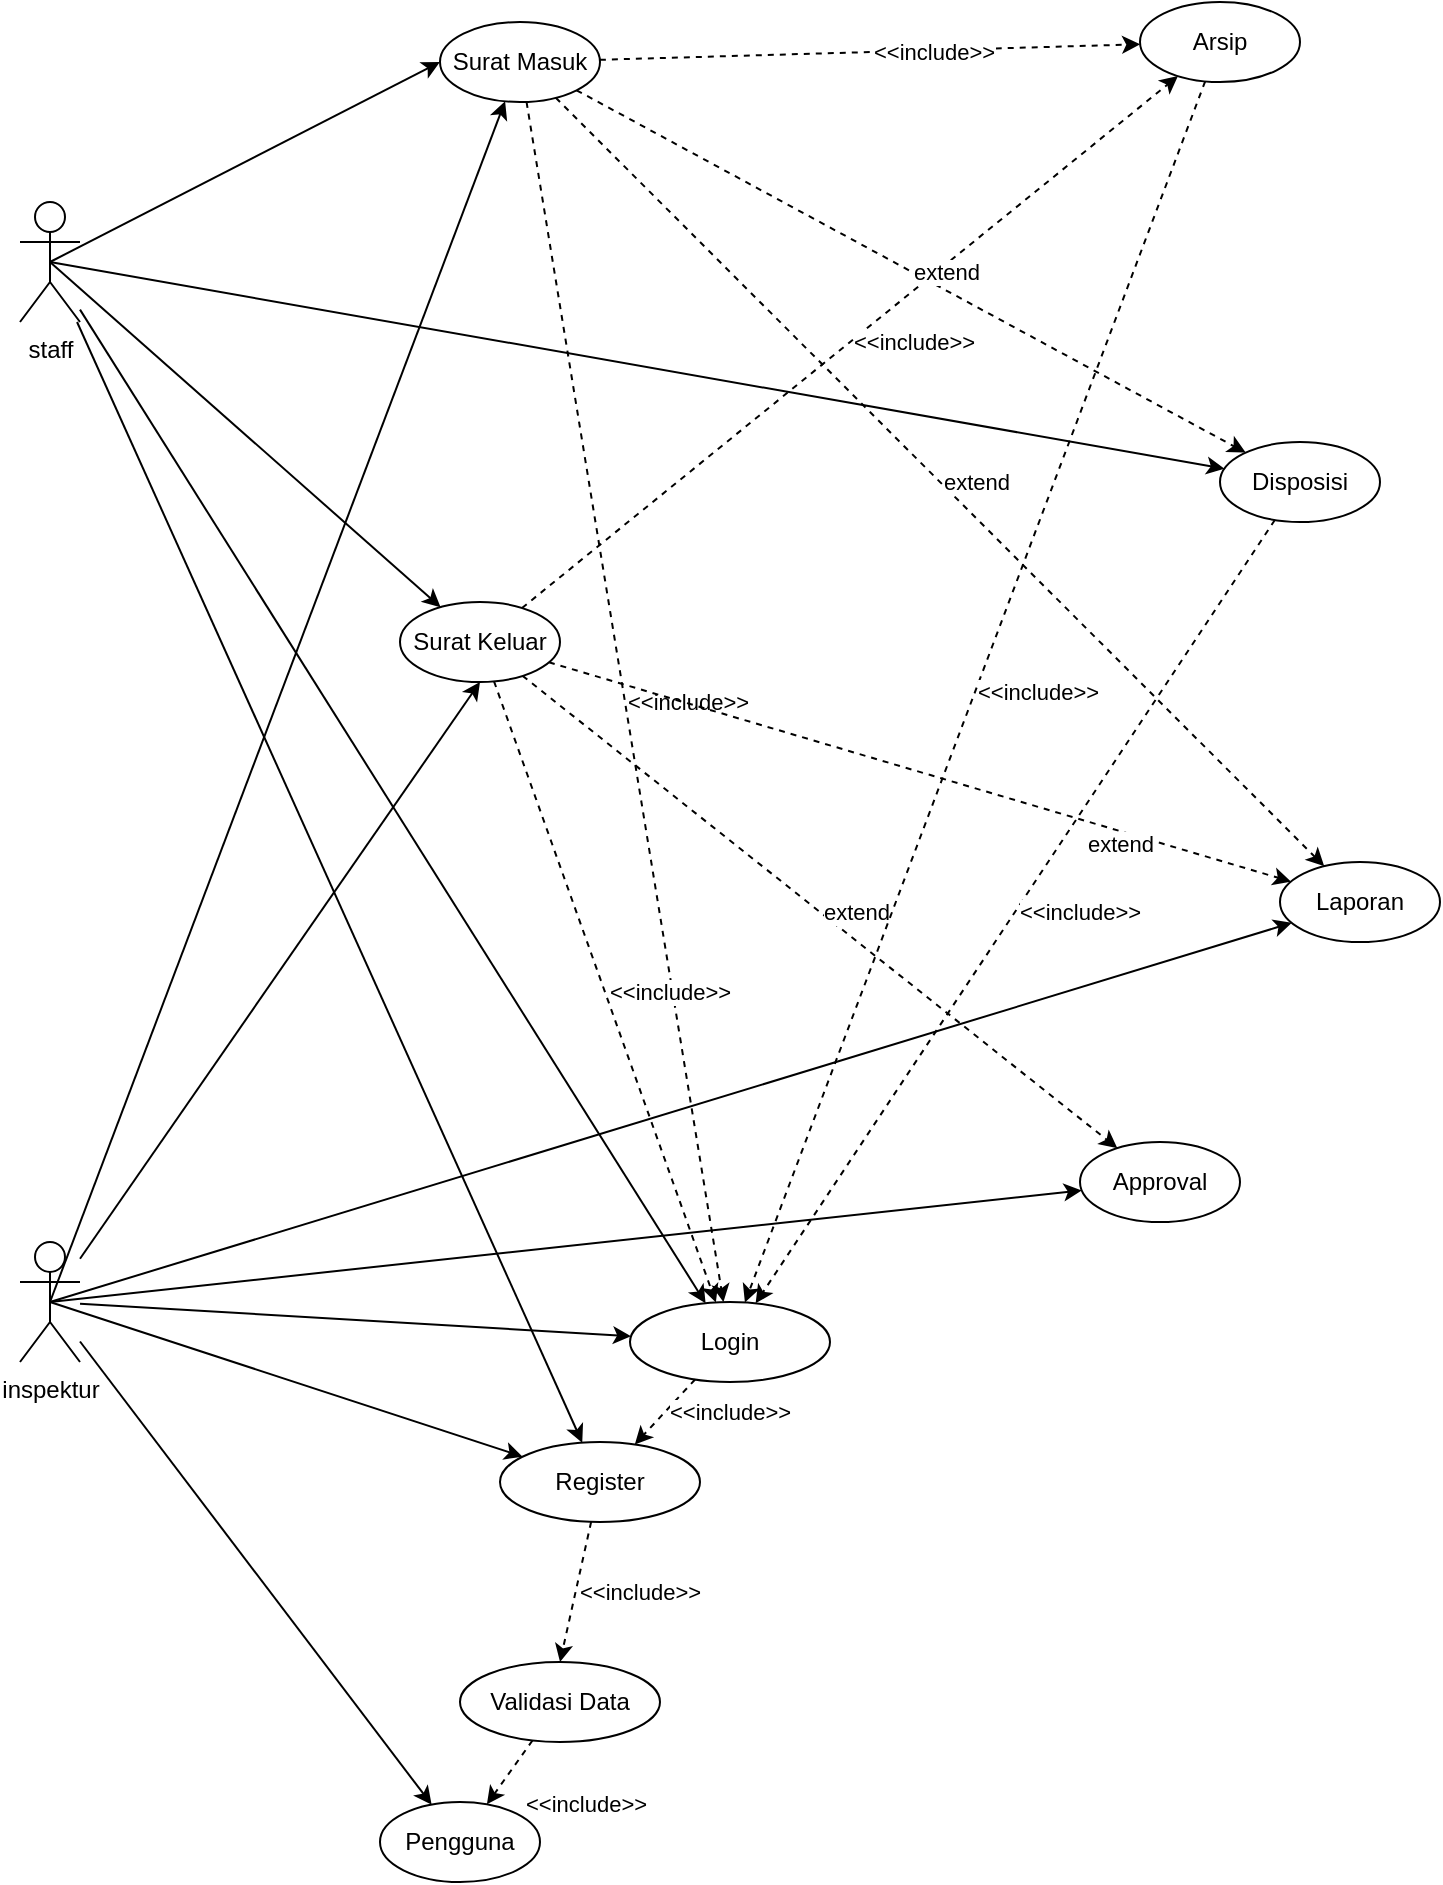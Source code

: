 <mxfile version="21.1.6" type="github">
  <diagram name="Page-1" id="hyMsCgIPcJeNSZvqZAOg">
    <mxGraphModel dx="1354" dy="657" grid="1" gridSize="10" guides="1" tooltips="1" connect="1" arrows="1" fold="1" page="1" pageScale="1" pageWidth="850" pageHeight="1100" math="0" shadow="0">
      <root>
        <mxCell id="0" />
        <mxCell id="1" parent="0" />
        <mxCell id="cplB73M7RJZwCSe0u48R-4" style="rounded=0;orthogonalLoop=1;jettySize=auto;html=1;exitX=0.5;exitY=0.5;exitDx=0;exitDy=0;exitPerimeter=0;entryX=0;entryY=0.5;entryDx=0;entryDy=0;" edge="1" parent="1" source="cplB73M7RJZwCSe0u48R-1" target="cplB73M7RJZwCSe0u48R-3">
          <mxGeometry relative="1" as="geometry" />
        </mxCell>
        <mxCell id="cplB73M7RJZwCSe0u48R-16" style="rounded=0;orthogonalLoop=1;jettySize=auto;html=1;" edge="1" parent="1" source="cplB73M7RJZwCSe0u48R-1" target="cplB73M7RJZwCSe0u48R-7">
          <mxGeometry relative="1" as="geometry" />
        </mxCell>
        <mxCell id="cplB73M7RJZwCSe0u48R-19" style="rounded=0;orthogonalLoop=1;jettySize=auto;html=1;" edge="1" parent="1" source="cplB73M7RJZwCSe0u48R-1" target="cplB73M7RJZwCSe0u48R-8">
          <mxGeometry relative="1" as="geometry" />
        </mxCell>
        <mxCell id="cplB73M7RJZwCSe0u48R-1" value="staff" style="shape=umlActor;verticalLabelPosition=bottom;verticalAlign=top;html=1;outlineConnect=0;" vertex="1" parent="1">
          <mxGeometry x="80" y="160" width="30" height="60" as="geometry" />
        </mxCell>
        <mxCell id="cplB73M7RJZwCSe0u48R-3" value="Surat Masuk" style="ellipse;whiteSpace=wrap;html=1;" vertex="1" parent="1">
          <mxGeometry x="290" y="70" width="80" height="40" as="geometry" />
        </mxCell>
        <mxCell id="cplB73M7RJZwCSe0u48R-17" style="rounded=0;orthogonalLoop=1;jettySize=auto;html=1;" edge="1" parent="1" source="cplB73M7RJZwCSe0u48R-5" target="cplB73M7RJZwCSe0u48R-7">
          <mxGeometry relative="1" as="geometry" />
        </mxCell>
        <mxCell id="cplB73M7RJZwCSe0u48R-5" value="inspektur" style="shape=umlActor;verticalLabelPosition=bottom;verticalAlign=top;html=1;outlineConnect=0;" vertex="1" parent="1">
          <mxGeometry x="80" y="680" width="30" height="60" as="geometry" />
        </mxCell>
        <mxCell id="cplB73M7RJZwCSe0u48R-7" value="Login" style="ellipse;whiteSpace=wrap;html=1;" vertex="1" parent="1">
          <mxGeometry x="385" y="710" width="100" height="40" as="geometry" />
        </mxCell>
        <mxCell id="cplB73M7RJZwCSe0u48R-8" value="Register" style="ellipse;whiteSpace=wrap;html=1;" vertex="1" parent="1">
          <mxGeometry x="320" y="780" width="100" height="40" as="geometry" />
        </mxCell>
        <mxCell id="cplB73M7RJZwCSe0u48R-9" value="Validasi Data" style="ellipse;whiteSpace=wrap;html=1;" vertex="1" parent="1">
          <mxGeometry x="300" y="890" width="100" height="40" as="geometry" />
        </mxCell>
        <mxCell id="cplB73M7RJZwCSe0u48R-14" value="&amp;lt;&amp;lt;include&amp;gt;&amp;gt;" style="endArrow=classic;html=1;rounded=0;dashed=1;align=left;" edge="1" parent="1" source="cplB73M7RJZwCSe0u48R-7" target="cplB73M7RJZwCSe0u48R-8">
          <mxGeometry width="50" height="50" relative="1" as="geometry">
            <mxPoint x="430" y="510" as="sourcePoint" />
            <mxPoint x="480" y="460" as="targetPoint" />
          </mxGeometry>
        </mxCell>
        <mxCell id="cplB73M7RJZwCSe0u48R-15" value="&amp;lt;&amp;lt;include&amp;gt;&amp;gt;" style="endArrow=classic;html=1;rounded=0;dashed=1;align=left;entryX=0.5;entryY=0;entryDx=0;entryDy=0;" edge="1" parent="1" source="cplB73M7RJZwCSe0u48R-8" target="cplB73M7RJZwCSe0u48R-9">
          <mxGeometry width="50" height="50" relative="1" as="geometry">
            <mxPoint x="340" y="511" as="sourcePoint" />
            <mxPoint x="340" y="550" as="targetPoint" />
          </mxGeometry>
        </mxCell>
        <mxCell id="cplB73M7RJZwCSe0u48R-20" style="rounded=0;orthogonalLoop=1;jettySize=auto;html=1;exitX=0.5;exitY=0.5;exitDx=0;exitDy=0;exitPerimeter=0;" edge="1" parent="1" source="cplB73M7RJZwCSe0u48R-5" target="cplB73M7RJZwCSe0u48R-8">
          <mxGeometry relative="1" as="geometry">
            <mxPoint x="180" y="760" as="sourcePoint" />
            <mxPoint x="322" y="510" as="targetPoint" />
          </mxGeometry>
        </mxCell>
        <mxCell id="cplB73M7RJZwCSe0u48R-23" value="Surat Keluar" style="ellipse;whiteSpace=wrap;html=1;" vertex="1" parent="1">
          <mxGeometry x="270" y="360" width="80" height="40" as="geometry" />
        </mxCell>
        <mxCell id="cplB73M7RJZwCSe0u48R-24" style="rounded=0;orthogonalLoop=1;jettySize=auto;html=1;exitX=0.5;exitY=0.5;exitDx=0;exitDy=0;exitPerimeter=0;" edge="1" parent="1" source="cplB73M7RJZwCSe0u48R-1" target="cplB73M7RJZwCSe0u48R-23">
          <mxGeometry relative="1" as="geometry">
            <mxPoint x="500" y="350" as="sourcePoint" />
            <mxPoint x="685" y="190" as="targetPoint" />
          </mxGeometry>
        </mxCell>
        <mxCell id="cplB73M7RJZwCSe0u48R-25" value="Disposisi" style="ellipse;whiteSpace=wrap;html=1;" vertex="1" parent="1">
          <mxGeometry x="680" y="280" width="80" height="40" as="geometry" />
        </mxCell>
        <mxCell id="cplB73M7RJZwCSe0u48R-26" value="Arsip" style="ellipse;whiteSpace=wrap;html=1;" vertex="1" parent="1">
          <mxGeometry x="640" y="60" width="80" height="40" as="geometry" />
        </mxCell>
        <mxCell id="cplB73M7RJZwCSe0u48R-27" style="rounded=0;orthogonalLoop=1;jettySize=auto;html=1;exitX=0.5;exitY=0.5;exitDx=0;exitDy=0;exitPerimeter=0;" edge="1" parent="1" source="cplB73M7RJZwCSe0u48R-1" target="cplB73M7RJZwCSe0u48R-25">
          <mxGeometry relative="1" as="geometry">
            <mxPoint x="510" y="242" as="sourcePoint" />
            <mxPoint x="689" y="200" as="targetPoint" />
          </mxGeometry>
        </mxCell>
        <mxCell id="cplB73M7RJZwCSe0u48R-28" value="&amp;lt;&amp;lt;include&amp;gt;&amp;gt;" style="endArrow=classic;html=1;rounded=0;dashed=1;align=left;" edge="1" parent="1" source="cplB73M7RJZwCSe0u48R-3" target="cplB73M7RJZwCSe0u48R-26">
          <mxGeometry width="50" height="50" relative="1" as="geometry">
            <mxPoint x="471" y="511" as="sourcePoint" />
            <mxPoint x="471" y="550" as="targetPoint" />
          </mxGeometry>
        </mxCell>
        <mxCell id="cplB73M7RJZwCSe0u48R-29" value="&amp;lt;&amp;lt;include&amp;gt;&amp;gt;" style="endArrow=classic;html=1;rounded=0;dashed=1;align=left;" edge="1" parent="1" source="cplB73M7RJZwCSe0u48R-23" target="cplB73M7RJZwCSe0u48R-26">
          <mxGeometry width="50" height="50" relative="1" as="geometry">
            <mxPoint x="375" y="154" as="sourcePoint" />
            <mxPoint x="515" y="194" as="targetPoint" />
          </mxGeometry>
        </mxCell>
        <mxCell id="cplB73M7RJZwCSe0u48R-30" value="&amp;lt;&amp;lt;include&amp;gt;&amp;gt;" style="endArrow=classic;html=1;rounded=0;dashed=1;align=left;" edge="1" parent="1" source="cplB73M7RJZwCSe0u48R-3" target="cplB73M7RJZwCSe0u48R-7">
          <mxGeometry width="50" height="50" relative="1" as="geometry">
            <mxPoint x="486" y="119" as="sourcePoint" />
            <mxPoint x="645" y="161" as="targetPoint" />
          </mxGeometry>
        </mxCell>
        <mxCell id="cplB73M7RJZwCSe0u48R-31" value="&amp;lt;&amp;lt;include&amp;gt;&amp;gt;" style="endArrow=classic;html=1;rounded=0;dashed=1;align=left;" edge="1" parent="1" source="cplB73M7RJZwCSe0u48R-23" target="cplB73M7RJZwCSe0u48R-7">
          <mxGeometry width="50" height="50" relative="1" as="geometry">
            <mxPoint x="445" y="90" as="sourcePoint" />
            <mxPoint x="345" y="471" as="targetPoint" />
          </mxGeometry>
        </mxCell>
        <mxCell id="cplB73M7RJZwCSe0u48R-33" value="&amp;lt;&amp;lt;include&amp;gt;&amp;gt;" style="endArrow=classic;html=1;rounded=0;dashed=1;align=left;" edge="1" parent="1" source="cplB73M7RJZwCSe0u48R-25" target="cplB73M7RJZwCSe0u48R-7">
          <mxGeometry width="50" height="50" relative="1" as="geometry">
            <mxPoint x="577" y="171" as="sourcePoint" />
            <mxPoint x="479" y="471" as="targetPoint" />
          </mxGeometry>
        </mxCell>
        <mxCell id="cplB73M7RJZwCSe0u48R-34" value="Pengguna" style="ellipse;whiteSpace=wrap;html=1;" vertex="1" parent="1">
          <mxGeometry x="260" y="960" width="80" height="40" as="geometry" />
        </mxCell>
        <mxCell id="cplB73M7RJZwCSe0u48R-35" value="Laporan" style="ellipse;whiteSpace=wrap;html=1;" vertex="1" parent="1">
          <mxGeometry x="710" y="490" width="80" height="40" as="geometry" />
        </mxCell>
        <mxCell id="cplB73M7RJZwCSe0u48R-36" value="Approval" style="ellipse;whiteSpace=wrap;html=1;" vertex="1" parent="1">
          <mxGeometry x="610" y="630" width="80" height="40" as="geometry" />
        </mxCell>
        <mxCell id="cplB73M7RJZwCSe0u48R-37" style="rounded=0;orthogonalLoop=1;jettySize=auto;html=1;exitX=0.5;exitY=0.5;exitDx=0;exitDy=0;exitPerimeter=0;" edge="1" parent="1" source="cplB73M7RJZwCSe0u48R-5" target="cplB73M7RJZwCSe0u48R-35">
          <mxGeometry relative="1" as="geometry">
            <mxPoint x="130" y="549" as="sourcePoint" />
            <mxPoint x="322" y="345" as="targetPoint" />
          </mxGeometry>
        </mxCell>
        <mxCell id="cplB73M7RJZwCSe0u48R-38" style="rounded=0;orthogonalLoop=1;jettySize=auto;html=1;" edge="1" parent="1" source="cplB73M7RJZwCSe0u48R-5" target="cplB73M7RJZwCSe0u48R-34">
          <mxGeometry relative="1" as="geometry">
            <mxPoint x="140" y="559" as="sourcePoint" />
            <mxPoint x="332" y="355" as="targetPoint" />
          </mxGeometry>
        </mxCell>
        <mxCell id="cplB73M7RJZwCSe0u48R-39" style="rounded=0;orthogonalLoop=1;jettySize=auto;html=1;entryX=0.5;entryY=1;entryDx=0;entryDy=0;" edge="1" parent="1" source="cplB73M7RJZwCSe0u48R-5" target="cplB73M7RJZwCSe0u48R-23">
          <mxGeometry relative="1" as="geometry">
            <mxPoint x="150" y="569" as="sourcePoint" />
            <mxPoint x="342" y="365" as="targetPoint" />
          </mxGeometry>
        </mxCell>
        <mxCell id="cplB73M7RJZwCSe0u48R-40" style="rounded=0;orthogonalLoop=1;jettySize=auto;html=1;exitX=0.5;exitY=0.5;exitDx=0;exitDy=0;exitPerimeter=0;" edge="1" parent="1" source="cplB73M7RJZwCSe0u48R-5" target="cplB73M7RJZwCSe0u48R-3">
          <mxGeometry relative="1" as="geometry">
            <mxPoint x="160" y="579" as="sourcePoint" />
            <mxPoint x="352" y="375" as="targetPoint" />
          </mxGeometry>
        </mxCell>
        <mxCell id="cplB73M7RJZwCSe0u48R-41" style="rounded=0;orthogonalLoop=1;jettySize=auto;html=1;exitX=0.5;exitY=0.5;exitDx=0;exitDy=0;exitPerimeter=0;" edge="1" parent="1" source="cplB73M7RJZwCSe0u48R-5" target="cplB73M7RJZwCSe0u48R-36">
          <mxGeometry relative="1" as="geometry">
            <mxPoint x="222" y="744" as="sourcePoint" />
            <mxPoint x="656" y="401" as="targetPoint" />
          </mxGeometry>
        </mxCell>
        <mxCell id="cplB73M7RJZwCSe0u48R-42" value="extend" style="endArrow=classic;html=1;rounded=0;dashed=1;align=left;" edge="1" parent="1" source="cplB73M7RJZwCSe0u48R-3" target="cplB73M7RJZwCSe0u48R-35">
          <mxGeometry width="50" height="50" relative="1" as="geometry">
            <mxPoint x="552" y="41" as="sourcePoint" />
            <mxPoint x="711" y="83" as="targetPoint" />
          </mxGeometry>
        </mxCell>
        <mxCell id="cplB73M7RJZwCSe0u48R-43" value="extend" style="endArrow=classic;html=1;rounded=0;dashed=1;align=left;" edge="1" parent="1" source="cplB73M7RJZwCSe0u48R-23" target="cplB73M7RJZwCSe0u48R-35">
          <mxGeometry x="0.457" y="-11" width="50" height="50" relative="1" as="geometry">
            <mxPoint x="508" y="88" as="sourcePoint" />
            <mxPoint x="742" y="322" as="targetPoint" />
            <mxPoint as="offset" />
          </mxGeometry>
        </mxCell>
        <mxCell id="cplB73M7RJZwCSe0u48R-44" value="extend" style="endArrow=classic;html=1;rounded=0;dashed=1;align=left;exitX=1;exitY=1;exitDx=0;exitDy=0;" edge="1" parent="1" source="cplB73M7RJZwCSe0u48R-3" target="cplB73M7RJZwCSe0u48R-25">
          <mxGeometry width="50" height="50" relative="1" as="geometry">
            <mxPoint x="397" y="101" as="sourcePoint" />
            <mxPoint x="693" y="260" as="targetPoint" />
          </mxGeometry>
        </mxCell>
        <mxCell id="cplB73M7RJZwCSe0u48R-45" value="extend" style="endArrow=classic;html=1;rounded=0;dashed=1;align=left;" edge="1" parent="1" source="cplB73M7RJZwCSe0u48R-23" target="cplB73M7RJZwCSe0u48R-36">
          <mxGeometry width="50" height="50" relative="1" as="geometry">
            <mxPoint x="328" y="64" as="sourcePoint" />
            <mxPoint x="716" y="189" as="targetPoint" />
          </mxGeometry>
        </mxCell>
        <mxCell id="cplB73M7RJZwCSe0u48R-46" value="&amp;lt;&amp;lt;include&amp;gt;&amp;gt;" style="endArrow=classic;html=1;rounded=0;dashed=1;align=left;" edge="1" parent="1" source="cplB73M7RJZwCSe0u48R-9" target="cplB73M7RJZwCSe0u48R-34">
          <mxGeometry x="0.466" y="14" width="50" height="50" relative="1" as="geometry">
            <mxPoint x="429" y="552" as="sourcePoint" />
            <mxPoint x="460" y="583" as="targetPoint" />
            <mxPoint as="offset" />
          </mxGeometry>
        </mxCell>
        <mxCell id="cplB73M7RJZwCSe0u48R-52" value="&amp;lt;&amp;lt;include&amp;gt;&amp;gt;" style="endArrow=classic;html=1;rounded=0;dashed=1;align=left;" edge="1" parent="1" source="cplB73M7RJZwCSe0u48R-26" target="cplB73M7RJZwCSe0u48R-7">
          <mxGeometry width="50" height="50" relative="1" as="geometry">
            <mxPoint x="717" y="329" as="sourcePoint" />
            <mxPoint x="458" y="721" as="targetPoint" />
          </mxGeometry>
        </mxCell>
      </root>
    </mxGraphModel>
  </diagram>
</mxfile>
